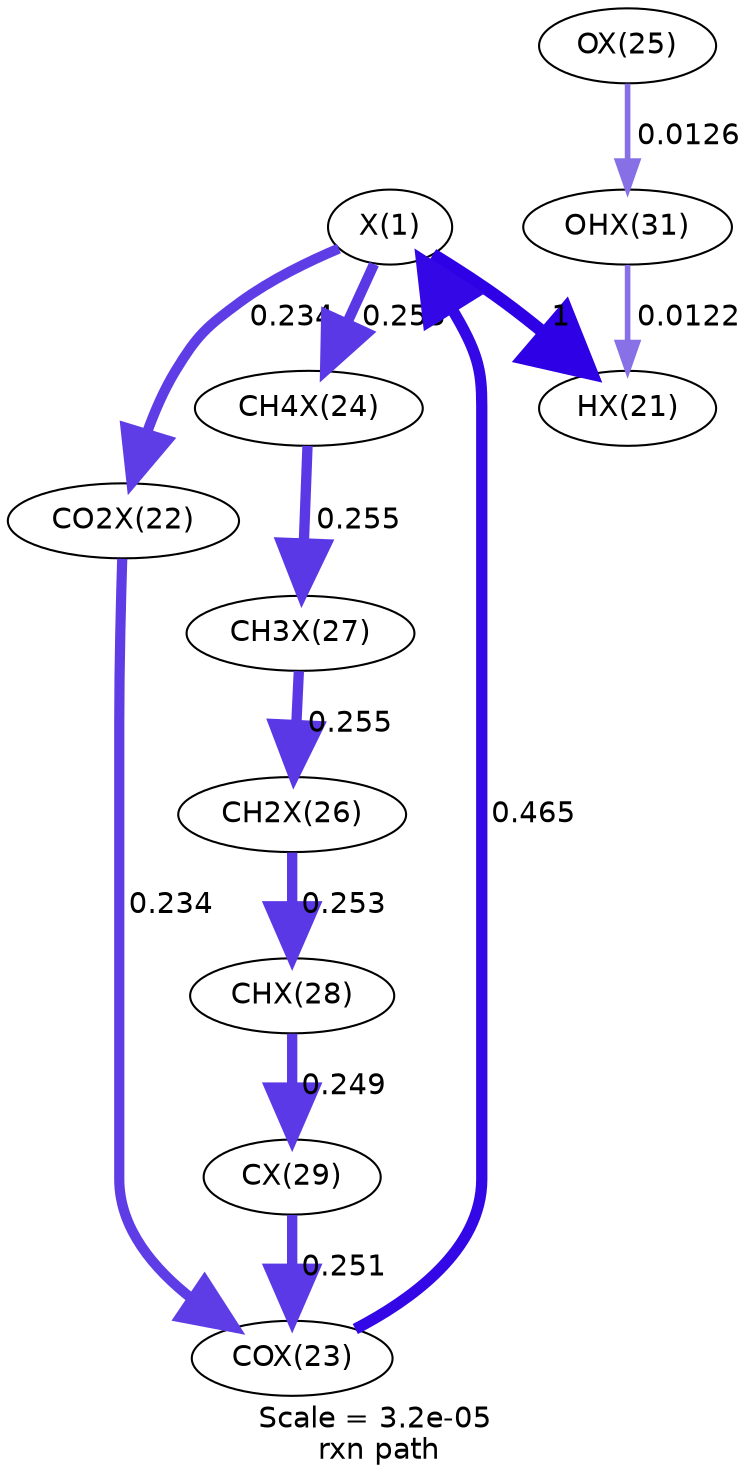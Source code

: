 digraph reaction_paths {
center=1;
s0 -> s1[fontname="Helvetica", penwidth=6, arrowsize=3, color="0.7, 1.5, 0.9"
, label=" 1"];
s0 -> s2[fontname="Helvetica", penwidth=4.9, arrowsize=2.45, color="0.7, 0.734, 0.9"
, label=" 0.234"];
s3 -> s0[fontname="Helvetica", penwidth=5.42, arrowsize=2.71, color="0.7, 0.965, 0.9"
, label=" 0.465"];
s0 -> s4[fontname="Helvetica", penwidth=4.97, arrowsize=2.48, color="0.7, 0.755, 0.9"
, label=" 0.255"];
s11 -> s1[fontname="Helvetica", penwidth=2.68, arrowsize=1.34, color="0.7, 0.512, 0.9"
, label=" 0.0122"];
s2 -> s3[fontname="Helvetica", penwidth=4.9, arrowsize=2.45, color="0.7, 0.734, 0.9"
, label=" 0.234"];
s9 -> s3[fontname="Helvetica", penwidth=4.96, arrowsize=2.48, color="0.7, 0.751, 0.9"
, label=" 0.251"];
s5 -> s11[fontname="Helvetica", penwidth=2.7, arrowsize=1.35, color="0.7, 0.513, 0.9"
, label=" 0.0126"];
s7 -> s6[fontname="Helvetica", penwidth=4.97, arrowsize=2.48, color="0.7, 0.755, 0.9"
, label=" 0.255"];
s6 -> s8[fontname="Helvetica", penwidth=4.96, arrowsize=2.48, color="0.7, 0.753, 0.9"
, label=" 0.253"];
s4 -> s7[fontname="Helvetica", penwidth=4.97, arrowsize=2.48, color="0.7, 0.755, 0.9"
, label=" 0.255"];
s8 -> s9[fontname="Helvetica", penwidth=4.95, arrowsize=2.48, color="0.7, 0.749, 0.9"
, label=" 0.249"];
s0 [ fontname="Helvetica", label="X(1)"];
s1 [ fontname="Helvetica", label="HX(21)"];
s2 [ fontname="Helvetica", label="CO2X(22)"];
s3 [ fontname="Helvetica", label="COX(23)"];
s4 [ fontname="Helvetica", label="CH4X(24)"];
s5 [ fontname="Helvetica", label="OX(25)"];
s6 [ fontname="Helvetica", label="CH2X(26)"];
s7 [ fontname="Helvetica", label="CH3X(27)"];
s8 [ fontname="Helvetica", label="CHX(28)"];
s9 [ fontname="Helvetica", label="CX(29)"];
s11 [ fontname="Helvetica", label="OHX(31)"];
 label = "Scale = 3.2e-05\l rxn path";
 fontname = "Helvetica";
}
